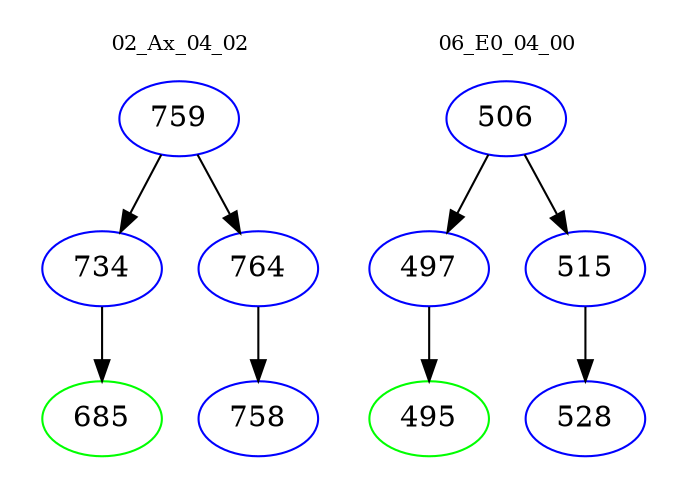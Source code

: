 digraph{
subgraph cluster_0 {
color = white
label = "02_Ax_04_02";
fontsize=10;
T0_759 [label="759", color="blue"]
T0_759 -> T0_734 [color="black"]
T0_734 [label="734", color="blue"]
T0_734 -> T0_685 [color="black"]
T0_685 [label="685", color="green"]
T0_759 -> T0_764 [color="black"]
T0_764 [label="764", color="blue"]
T0_764 -> T0_758 [color="black"]
T0_758 [label="758", color="blue"]
}
subgraph cluster_1 {
color = white
label = "06_E0_04_00";
fontsize=10;
T1_506 [label="506", color="blue"]
T1_506 -> T1_497 [color="black"]
T1_497 [label="497", color="blue"]
T1_497 -> T1_495 [color="black"]
T1_495 [label="495", color="green"]
T1_506 -> T1_515 [color="black"]
T1_515 [label="515", color="blue"]
T1_515 -> T1_528 [color="black"]
T1_528 [label="528", color="blue"]
}
}
